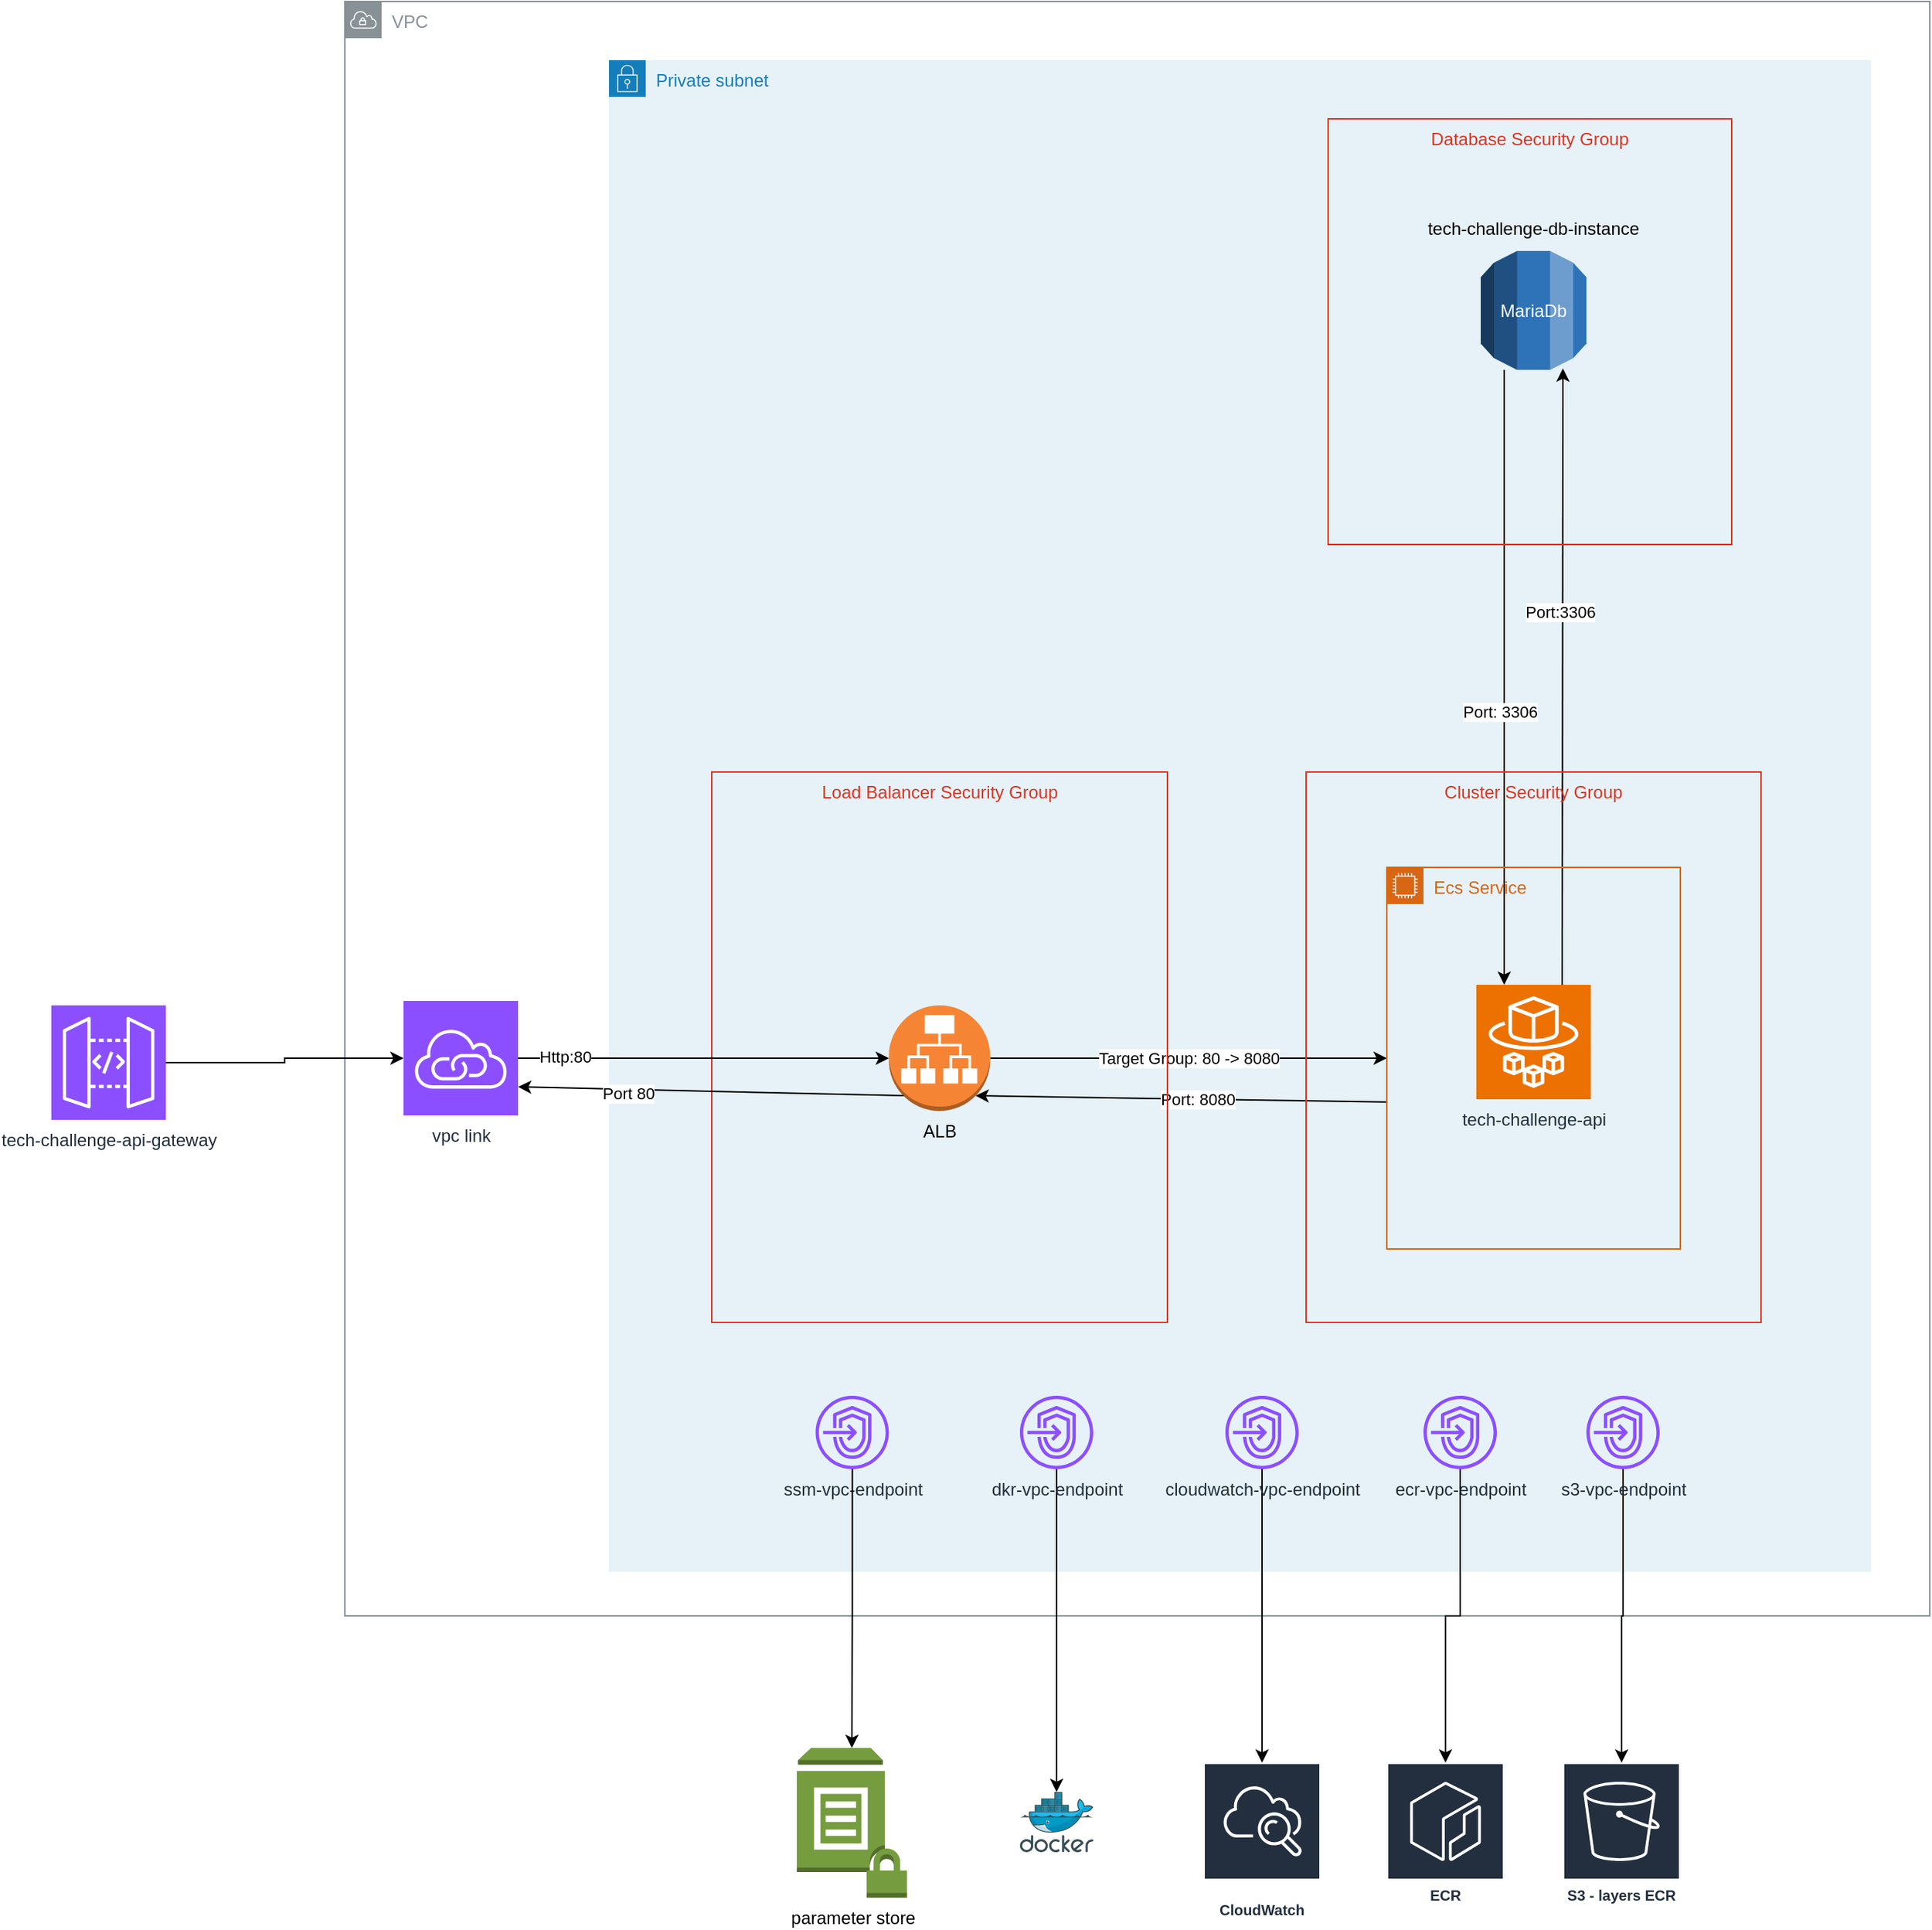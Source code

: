 <mxfile version="22.0.8" type="device">
  <diagram id="gpjDMqam8Uh3lvXLKTrl" name="Página-2">
    <mxGraphModel dx="1434" dy="1888" grid="1" gridSize="10" guides="1" tooltips="1" connect="1" arrows="1" fold="1" page="1" pageScale="1" pageWidth="827" pageHeight="1169" math="0" shadow="0">
      <root>
        <mxCell id="0" />
        <mxCell id="1" parent="0" />
        <mxCell id="OWf1VjAK7y8ye9pwbW75-44" value="VPC" style="sketch=0;outlineConnect=0;gradientColor=none;html=1;whiteSpace=wrap;fontSize=12;fontStyle=0;shape=mxgraph.aws4.group;grIcon=mxgraph.aws4.group_vpc;strokeColor=#879196;fillColor=none;verticalAlign=top;align=left;spacingLeft=30;fontColor=#879196;dashed=0;" vertex="1" parent="1">
          <mxGeometry x="850" y="-480" width="1080" height="1100" as="geometry" />
        </mxCell>
        <mxCell id="OWf1VjAK7y8ye9pwbW75-38" value="Private subnet" style="points=[[0,0],[0.25,0],[0.5,0],[0.75,0],[1,0],[1,0.25],[1,0.5],[1,0.75],[1,1],[0.75,1],[0.5,1],[0.25,1],[0,1],[0,0.75],[0,0.5],[0,0.25]];outlineConnect=0;gradientColor=none;html=1;whiteSpace=wrap;fontSize=12;fontStyle=0;container=1;pointerEvents=0;collapsible=0;recursiveResize=0;shape=mxgraph.aws4.group;grIcon=mxgraph.aws4.group_security_group;grStroke=0;strokeColor=#147EBA;fillColor=#E6F2F8;verticalAlign=top;align=left;spacingLeft=30;fontColor=#147EBA;dashed=0;" vertex="1" parent="1">
          <mxGeometry x="1030" y="-440" width="860" height="1030" as="geometry" />
        </mxCell>
        <mxCell id="OWf1VjAK7y8ye9pwbW75-16" value="" style="endArrow=classic;html=1;rounded=0;exitX=0;exitY=0.615;exitDx=0;exitDy=0;exitPerimeter=0;entryX=0.855;entryY=0.855;entryDx=0;entryDy=0;entryPerimeter=0;" edge="1" parent="1" source="OWf1VjAK7y8ye9pwbW75-5" target="OWf1VjAK7y8ye9pwbW75-10">
          <mxGeometry width="50" height="50" relative="1" as="geometry">
            <mxPoint x="1560" y="282.222" as="sourcePoint" />
            <mxPoint x="1480" y="260" as="targetPoint" />
          </mxGeometry>
        </mxCell>
        <mxCell id="OWf1VjAK7y8ye9pwbW75-18" value="Port: 8080" style="edgeLabel;html=1;align=center;verticalAlign=middle;resizable=0;points=[];" vertex="1" connectable="0" parent="OWf1VjAK7y8ye9pwbW75-16">
          <mxGeometry x="-0.075" relative="1" as="geometry">
            <mxPoint as="offset" />
          </mxGeometry>
        </mxCell>
        <mxCell id="OWf1VjAK7y8ye9pwbW75-12" value="Target Group: 80 -&amp;gt; 8080" style="edgeStyle=orthogonalEdgeStyle;rounded=0;orthogonalLoop=1;jettySize=auto;html=1;entryX=0;entryY=0.5;entryDx=0;entryDy=0;" edge="1" parent="1" source="OWf1VjAK7y8ye9pwbW75-10" target="OWf1VjAK7y8ye9pwbW75-5">
          <mxGeometry relative="1" as="geometry" />
        </mxCell>
        <mxCell id="OWf1VjAK7y8ye9pwbW75-24" style="edgeStyle=orthogonalEdgeStyle;rounded=0;orthogonalLoop=1;jettySize=auto;html=1;entryX=0.5;entryY=0;entryDx=0;entryDy=0;entryPerimeter=0;" edge="1" parent="1">
          <mxGeometry relative="1" as="geometry">
            <mxPoint x="1640" y="-229" as="sourcePoint" />
            <mxPoint x="1640" y="190" as="targetPoint" />
          </mxGeometry>
        </mxCell>
        <mxCell id="OWf1VjAK7y8ye9pwbW75-27" value="Port: 3306" style="edgeLabel;html=1;align=center;verticalAlign=middle;resizable=0;points=[];" vertex="1" connectable="0" parent="OWf1VjAK7y8ye9pwbW75-24">
          <mxGeometry x="0.112" y="-3" relative="1" as="geometry">
            <mxPoint as="offset" />
          </mxGeometry>
        </mxCell>
        <mxCell id="OWf1VjAK7y8ye9pwbW75-29" value="" style="endArrow=classic;html=1;rounded=0;exitX=0.75;exitY=0;exitDx=0;exitDy=0;exitPerimeter=0;entryX=0.778;entryY=0.988;entryDx=0;entryDy=0;entryPerimeter=0;" edge="1" parent="1" source="OWf1VjAK7y8ye9pwbW75-7" target="OWf1VjAK7y8ye9pwbW75-20">
          <mxGeometry width="50" height="50" relative="1" as="geometry">
            <mxPoint x="1440" y="-110" as="sourcePoint" />
            <mxPoint x="1490" y="-160" as="targetPoint" />
          </mxGeometry>
        </mxCell>
        <mxCell id="OWf1VjAK7y8ye9pwbW75-31" value="Port:3306" style="edgeLabel;html=1;align=center;verticalAlign=middle;resizable=0;points=[];" vertex="1" connectable="0" parent="OWf1VjAK7y8ye9pwbW75-29">
          <mxGeometry x="0.21" y="2" relative="1" as="geometry">
            <mxPoint as="offset" />
          </mxGeometry>
        </mxCell>
        <mxCell id="OWf1VjAK7y8ye9pwbW75-28" value="Database Security Group" style="fillColor=none;strokeColor=#DD3522;verticalAlign=top;fontStyle=0;fontColor=#DD3522;whiteSpace=wrap;html=1;" vertex="1" parent="1">
          <mxGeometry x="1520" y="-400" width="275" height="290" as="geometry" />
        </mxCell>
        <mxCell id="OWf1VjAK7y8ye9pwbW75-4" value="Load Balancer Security Group" style="fillColor=none;strokeColor=#DD3522;verticalAlign=top;fontStyle=0;fontColor=#DD3522;whiteSpace=wrap;html=1;" vertex="1" parent="1">
          <mxGeometry x="1100" y="45" width="310.5" height="375" as="geometry" />
        </mxCell>
        <mxCell id="OWf1VjAK7y8ye9pwbW75-9" value="Cluster Security Group" style="fillColor=none;strokeColor=#DD3522;verticalAlign=top;fontStyle=0;fontColor=#DD3522;whiteSpace=wrap;html=1;" vertex="1" parent="1">
          <mxGeometry x="1505" y="45" width="310" height="375" as="geometry" />
        </mxCell>
        <mxCell id="OWf1VjAK7y8ye9pwbW75-5" value="Ecs Service" style="points=[[0,0],[0.25,0],[0.5,0],[0.75,0],[1,0],[1,0.25],[1,0.5],[1,0.75],[1,1],[0.75,1],[0.5,1],[0.25,1],[0,1],[0,0.75],[0,0.5],[0,0.25]];outlineConnect=0;gradientColor=none;html=1;whiteSpace=wrap;fontSize=12;fontStyle=0;container=1;pointerEvents=0;collapsible=0;recursiveResize=0;shape=mxgraph.aws4.group;grIcon=mxgraph.aws4.group_ec2_instance_contents;strokeColor=#D86613;fillColor=none;verticalAlign=top;align=left;spacingLeft=30;fontColor=#D86613;dashed=0;" vertex="1" parent="1">
          <mxGeometry x="1560" y="110" width="200" height="260" as="geometry" />
        </mxCell>
        <mxCell id="OWf1VjAK7y8ye9pwbW75-7" value="tech-challenge-api" style="sketch=0;points=[[0,0,0],[0.25,0,0],[0.5,0,0],[0.75,0,0],[1,0,0],[0,1,0],[0.25,1,0],[0.5,1,0],[0.75,1,0],[1,1,0],[0,0.25,0],[0,0.5,0],[0,0.75,0],[1,0.25,0],[1,0.5,0],[1,0.75,0]];outlineConnect=0;fontColor=#232F3E;fillColor=#ED7100;strokeColor=#ffffff;dashed=0;verticalLabelPosition=bottom;verticalAlign=top;align=center;html=1;fontSize=12;fontStyle=0;aspect=fixed;shape=mxgraph.aws4.resourceIcon;resIcon=mxgraph.aws4.fargate;" vertex="1" parent="OWf1VjAK7y8ye9pwbW75-5">
          <mxGeometry x="61" y="80" width="78" height="78" as="geometry" />
        </mxCell>
        <mxCell id="OWf1VjAK7y8ye9pwbW75-10" value="ALB" style="outlineConnect=0;dashed=0;verticalLabelPosition=bottom;verticalAlign=top;align=center;html=1;shape=mxgraph.aws3.application_load_balancer;fillColor=#F58534;gradientColor=none;" vertex="1" parent="1">
          <mxGeometry x="1220.75" y="204" width="69" height="72" as="geometry" />
        </mxCell>
        <mxCell id="OWf1VjAK7y8ye9pwbW75-20" value="" style="outlineConnect=0;dashed=0;verticalLabelPosition=bottom;verticalAlign=top;align=center;html=1;shape=mxgraph.aws3.rds;fillColor=#2E73B8;gradientColor=none;" vertex="1" parent="1">
          <mxGeometry x="1624" y="-310" width="72" height="81" as="geometry" />
        </mxCell>
        <mxCell id="OWf1VjAK7y8ye9pwbW75-21" value="MariaDb" style="text;html=1;strokeColor=none;fillColor=none;align=center;verticalAlign=middle;whiteSpace=wrap;rounded=0;fontColor=#ffffff;" vertex="1" parent="1">
          <mxGeometry x="1630" y="-284.5" width="60" height="30" as="geometry" />
        </mxCell>
        <mxCell id="OWf1VjAK7y8ye9pwbW75-30" value="tech-challenge-db-instance" style="text;html=1;strokeColor=none;fillColor=none;align=center;verticalAlign=middle;whiteSpace=wrap;rounded=0;" vertex="1" parent="1">
          <mxGeometry x="1585" y="-340" width="150" height="30" as="geometry" />
        </mxCell>
        <mxCell id="0fTjLRXx3a1kpUiFHs_--2" style="edgeStyle=orthogonalEdgeStyle;rounded=0;orthogonalLoop=1;jettySize=auto;html=1;" edge="1" parent="1" source="OWf1VjAK7y8ye9pwbW75-33" target="0fTjLRXx3a1kpUiFHs_--1">
          <mxGeometry relative="1" as="geometry" />
        </mxCell>
        <mxCell id="OWf1VjAK7y8ye9pwbW75-33" value="s3-vpc-endpoint" style="sketch=0;outlineConnect=0;fontColor=#232F3E;gradientColor=none;fillColor=#8C4FFF;strokeColor=none;dashed=0;verticalLabelPosition=bottom;verticalAlign=top;align=center;html=1;fontSize=12;fontStyle=0;aspect=fixed;pointerEvents=1;shape=mxgraph.aws4.endpoints;" vertex="1" parent="1">
          <mxGeometry x="1696" y="470" width="50" height="50" as="geometry" />
        </mxCell>
        <mxCell id="0fTjLRXx3a1kpUiFHs_--4" style="edgeStyle=orthogonalEdgeStyle;rounded=0;orthogonalLoop=1;jettySize=auto;html=1;" edge="1" parent="1" source="OWf1VjAK7y8ye9pwbW75-34" target="0fTjLRXx3a1kpUiFHs_--3">
          <mxGeometry relative="1" as="geometry" />
        </mxCell>
        <mxCell id="OWf1VjAK7y8ye9pwbW75-34" value="ecr-vpc-endpoint" style="sketch=0;outlineConnect=0;fontColor=#232F3E;gradientColor=none;fillColor=#8C4FFF;strokeColor=none;dashed=0;verticalLabelPosition=bottom;verticalAlign=top;align=center;html=1;fontSize=12;fontStyle=0;aspect=fixed;pointerEvents=1;shape=mxgraph.aws4.endpoints;" vertex="1" parent="1">
          <mxGeometry x="1585" y="470" width="50" height="50" as="geometry" />
        </mxCell>
        <mxCell id="0fTjLRXx3a1kpUiFHs_--6" style="edgeStyle=orthogonalEdgeStyle;rounded=0;orthogonalLoop=1;jettySize=auto;html=1;" edge="1" parent="1" source="OWf1VjAK7y8ye9pwbW75-35" target="0fTjLRXx3a1kpUiFHs_--5">
          <mxGeometry relative="1" as="geometry" />
        </mxCell>
        <mxCell id="OWf1VjAK7y8ye9pwbW75-35" value="cloudwatch-vpc-endpoint" style="sketch=0;outlineConnect=0;fontColor=#232F3E;gradientColor=none;fillColor=#8C4FFF;strokeColor=none;dashed=0;verticalLabelPosition=bottom;verticalAlign=top;align=center;html=1;fontSize=12;fontStyle=0;aspect=fixed;pointerEvents=1;shape=mxgraph.aws4.endpoints;" vertex="1" parent="1">
          <mxGeometry x="1450" y="470" width="50" height="50" as="geometry" />
        </mxCell>
        <mxCell id="0fTjLRXx3a1kpUiFHs_--8" style="edgeStyle=orthogonalEdgeStyle;rounded=0;orthogonalLoop=1;jettySize=auto;html=1;" edge="1" parent="1" source="OWf1VjAK7y8ye9pwbW75-36" target="0fTjLRXx3a1kpUiFHs_--7">
          <mxGeometry relative="1" as="geometry" />
        </mxCell>
        <mxCell id="OWf1VjAK7y8ye9pwbW75-36" value="dkr-vpc-endpoint" style="sketch=0;outlineConnect=0;fontColor=#232F3E;gradientColor=none;fillColor=#8C4FFF;strokeColor=none;dashed=0;verticalLabelPosition=bottom;verticalAlign=top;align=center;html=1;fontSize=12;fontStyle=0;aspect=fixed;pointerEvents=1;shape=mxgraph.aws4.endpoints;" vertex="1" parent="1">
          <mxGeometry x="1310" y="470" width="50" height="50" as="geometry" />
        </mxCell>
        <mxCell id="OWf1VjAK7y8ye9pwbW75-37" value="ssm-vpc-endpoint" style="sketch=0;outlineConnect=0;fontColor=#232F3E;gradientColor=none;fillColor=#8C4FFF;strokeColor=none;dashed=0;verticalLabelPosition=bottom;verticalAlign=top;align=center;html=1;fontSize=12;fontStyle=0;aspect=fixed;pointerEvents=1;shape=mxgraph.aws4.endpoints;" vertex="1" parent="1">
          <mxGeometry x="1170.75" y="470" width="50" height="50" as="geometry" />
        </mxCell>
        <mxCell id="OWf1VjAK7y8ye9pwbW75-39" value="vpc link" style="sketch=0;points=[[0,0,0],[0.25,0,0],[0.5,0,0],[0.75,0,0],[1,0,0],[0,1,0],[0.25,1,0],[0.5,1,0],[0.75,1,0],[1,1,0],[0,0.25,0],[0,0.5,0],[0,0.75,0],[1,0.25,0],[1,0.5,0],[1,0.75,0]];outlineConnect=0;fontColor=#232F3E;fillColor=#8C4FFF;strokeColor=#ffffff;dashed=0;verticalLabelPosition=bottom;verticalAlign=top;align=center;html=1;fontSize=12;fontStyle=0;aspect=fixed;shape=mxgraph.aws4.resourceIcon;resIcon=mxgraph.aws4.vpc_privatelink;" vertex="1" parent="1">
          <mxGeometry x="890" y="201" width="78" height="78" as="geometry" />
        </mxCell>
        <mxCell id="OWf1VjAK7y8ye9pwbW75-40" style="edgeStyle=orthogonalEdgeStyle;rounded=0;orthogonalLoop=1;jettySize=auto;html=1;entryX=0;entryY=0.5;entryDx=0;entryDy=0;entryPerimeter=0;" edge="1" parent="1" source="OWf1VjAK7y8ye9pwbW75-39" target="OWf1VjAK7y8ye9pwbW75-10">
          <mxGeometry relative="1" as="geometry" />
        </mxCell>
        <mxCell id="OWf1VjAK7y8ye9pwbW75-41" value="Http:80" style="edgeLabel;html=1;align=center;verticalAlign=middle;resizable=0;points=[];" vertex="1" connectable="0" parent="OWf1VjAK7y8ye9pwbW75-40">
          <mxGeometry x="-0.747" y="1" relative="1" as="geometry">
            <mxPoint as="offset" />
          </mxGeometry>
        </mxCell>
        <mxCell id="OWf1VjAK7y8ye9pwbW75-42" value="" style="endArrow=classic;html=1;rounded=0;exitX=0.145;exitY=0.855;exitDx=0;exitDy=0;exitPerimeter=0;entryX=1;entryY=0.75;entryDx=0;entryDy=0;entryPerimeter=0;" edge="1" parent="1" source="OWf1VjAK7y8ye9pwbW75-10" target="OWf1VjAK7y8ye9pwbW75-39">
          <mxGeometry width="50" height="50" relative="1" as="geometry">
            <mxPoint x="1030" y="240" as="sourcePoint" />
            <mxPoint x="1080" y="190" as="targetPoint" />
          </mxGeometry>
        </mxCell>
        <mxCell id="OWf1VjAK7y8ye9pwbW75-43" value="Port 80" style="edgeLabel;html=1;align=center;verticalAlign=middle;resizable=0;points=[];" vertex="1" connectable="0" parent="OWf1VjAK7y8ye9pwbW75-42">
          <mxGeometry x="0.429" y="3" relative="1" as="geometry">
            <mxPoint as="offset" />
          </mxGeometry>
        </mxCell>
        <mxCell id="0fTjLRXx3a1kpUiFHs_--1" value="S3 - layers ECR" style="sketch=0;outlineConnect=0;fontColor=#232F3E;gradientColor=none;strokeColor=#ffffff;fillColor=#232F3E;dashed=0;verticalLabelPosition=middle;verticalAlign=bottom;align=center;html=1;whiteSpace=wrap;fontSize=10;fontStyle=1;spacing=3;shape=mxgraph.aws4.productIcon;prIcon=mxgraph.aws4.s3;" vertex="1" parent="1">
          <mxGeometry x="1680" y="720" width="80" height="100" as="geometry" />
        </mxCell>
        <mxCell id="0fTjLRXx3a1kpUiFHs_--3" value="ECR" style="sketch=0;outlineConnect=0;fontColor=#232F3E;gradientColor=none;strokeColor=#ffffff;fillColor=#232F3E;dashed=0;verticalLabelPosition=middle;verticalAlign=bottom;align=center;html=1;whiteSpace=wrap;fontSize=10;fontStyle=1;spacing=3;shape=mxgraph.aws4.productIcon;prIcon=mxgraph.aws4.ecr;" vertex="1" parent="1">
          <mxGeometry x="1560" y="720" width="80" height="100" as="geometry" />
        </mxCell>
        <mxCell id="0fTjLRXx3a1kpUiFHs_--5" value="CloudWatch" style="sketch=0;outlineConnect=0;fontColor=#232F3E;gradientColor=none;strokeColor=#ffffff;fillColor=#232F3E;dashed=0;verticalLabelPosition=middle;verticalAlign=bottom;align=center;html=1;whiteSpace=wrap;fontSize=10;fontStyle=1;spacing=3;shape=mxgraph.aws4.productIcon;prIcon=mxgraph.aws4.cloudwatch;" vertex="1" parent="1">
          <mxGeometry x="1435" y="720" width="80" height="110" as="geometry" />
        </mxCell>
        <mxCell id="0fTjLRXx3a1kpUiFHs_--7" value="" style="image;sketch=0;aspect=fixed;html=1;points=[];align=center;fontSize=12;image=img/lib/mscae/Docker.svg;" vertex="1" parent="1">
          <mxGeometry x="1310" y="740" width="50" height="41" as="geometry" />
        </mxCell>
        <mxCell id="0fTjLRXx3a1kpUiFHs_--9" value="parameter store" style="outlineConnect=0;dashed=0;verticalLabelPosition=bottom;verticalAlign=top;align=center;html=1;shape=mxgraph.aws3.parameter_store;fillColor=#759C3E;gradientColor=none;" vertex="1" parent="1">
          <mxGeometry x="1158" y="710" width="75" height="102" as="geometry" />
        </mxCell>
        <mxCell id="0fTjLRXx3a1kpUiFHs_--10" style="edgeStyle=orthogonalEdgeStyle;rounded=0;orthogonalLoop=1;jettySize=auto;html=1;entryX=0.5;entryY=0;entryDx=0;entryDy=0;entryPerimeter=0;" edge="1" parent="1" source="OWf1VjAK7y8ye9pwbW75-37" target="0fTjLRXx3a1kpUiFHs_--9">
          <mxGeometry relative="1" as="geometry" />
        </mxCell>
        <mxCell id="EM7h897AqQQ1E3PREzkd-1" value="tech-challenge-api-gateway" style="sketch=0;points=[[0,0,0],[0.25,0,0],[0.5,0,0],[0.75,0,0],[1,0,0],[0,1,0],[0.25,1,0],[0.5,1,0],[0.75,1,0],[1,1,0],[0,0.25,0],[0,0.5,0],[0,0.75,0],[1,0.25,0],[1,0.5,0],[1,0.75,0]];outlineConnect=0;fontColor=#232F3E;fillColor=#8C4FFF;strokeColor=#ffffff;dashed=0;verticalLabelPosition=bottom;verticalAlign=top;align=center;html=1;fontSize=12;fontStyle=0;aspect=fixed;shape=mxgraph.aws4.resourceIcon;resIcon=mxgraph.aws4.api_gateway;" vertex="1" parent="1">
          <mxGeometry x="650" y="204" width="78" height="78" as="geometry" />
        </mxCell>
        <mxCell id="EM7h897AqQQ1E3PREzkd-2" style="edgeStyle=orthogonalEdgeStyle;rounded=0;orthogonalLoop=1;jettySize=auto;html=1;entryX=0;entryY=0.5;entryDx=0;entryDy=0;entryPerimeter=0;" edge="1" parent="1" source="EM7h897AqQQ1E3PREzkd-1" target="OWf1VjAK7y8ye9pwbW75-39">
          <mxGeometry relative="1" as="geometry" />
        </mxCell>
      </root>
    </mxGraphModel>
  </diagram>
</mxfile>
